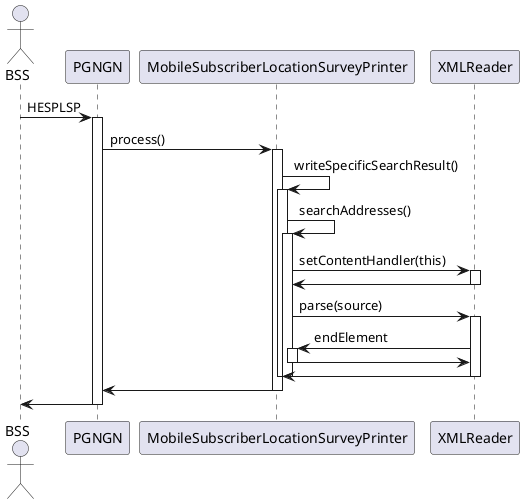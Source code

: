 @startuml
actor BSS

BSS -> PGNGN: HESPLSP
activate PGNGN

PGNGN -> MobileSubscriberLocationSurveyPrinter: process()
activate MobileSubscriberLocationSurveyPrinter

MobileSubscriberLocationSurveyPrinter -> MobileSubscriberLocationSurveyPrinter: writeSpecificSearchResult()
activate MobileSubscriberLocationSurveyPrinter

MobileSubscriberLocationSurveyPrinter -> MobileSubscriberLocationSurveyPrinter: searchAddresses()
activate MobileSubscriberLocationSurveyPrinter

MobileSubscriberLocationSurveyPrinter -> XMLReader: setContentHandler(this)
activate XMLReader
XMLReader -> MobileSubscriberLocationSurveyPrinter 
deactivate XMLReader

MobileSubscriberLocationSurveyPrinter -> XMLReader: parse(source)
activate XMLReader

XMLReader -> MobileSubscriberLocationSurveyPrinter:endElement
activate MobileSubscriberLocationSurveyPrinter
MobileSubscriberLocationSurveyPrinter -> XMLReader
deactivate MobileSubscriberLocationSurveyPrinter

XMLReader -> MobileSubscriberLocationSurveyPrinter 
deactivate XMLReader


deactivate MobileSubscriberLocationSurveyPrinter

deactivate MobileSubscriberLocationSurveyPrinter

MobileSubscriberLocationSurveyPrinter -> PGNGN:
deactivate MobileSubscriberLocationSurveyPrinter

PGNGN -> BSS
deactivate PGNGN

@enduml